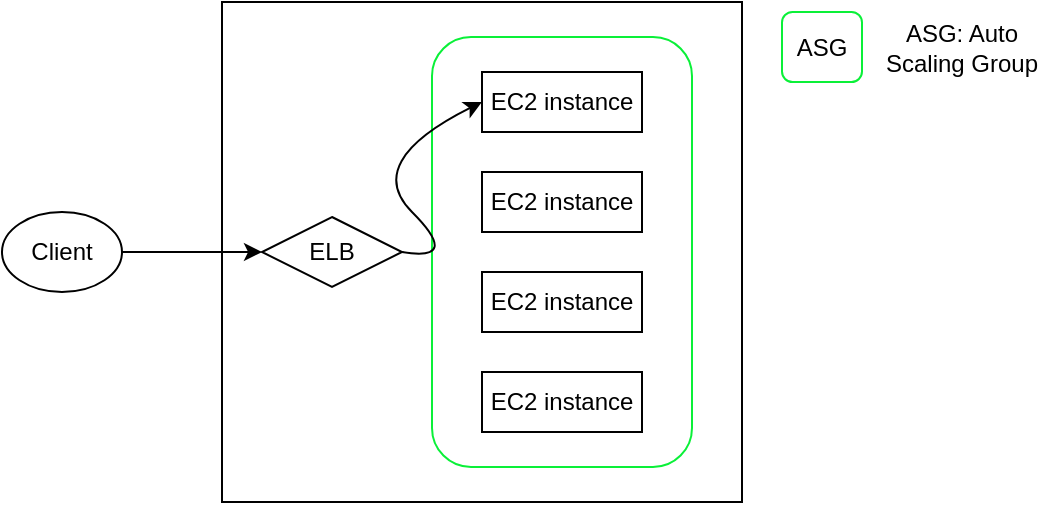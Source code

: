 <mxfile><diagram id="W74bG4iNHIS0X_1ChK6b" name="Page-1"><mxGraphModel dx="717" dy="520" grid="1" gridSize="10" guides="1" tooltips="1" connect="1" arrows="1" fold="1" page="1" pageScale="1" pageWidth="850" pageHeight="1100" math="0" shadow="0"><root><mxCell id="0"/><mxCell id="1" parent="0"/><mxCell id="26" value="" style="rounded=0;whiteSpace=wrap;html=1;" parent="1" vertex="1"><mxGeometry x="190" y="80" width="260" height="250" as="geometry"/></mxCell><mxCell id="35" value="" style="rounded=1;whiteSpace=wrap;html=1;strokeColor=#0AF038;" parent="1" vertex="1"><mxGeometry x="295" y="97.5" width="130" height="215" as="geometry"/></mxCell><mxCell id="27" value="EC2 instance" style="rounded=0;whiteSpace=wrap;html=1;" parent="1" vertex="1"><mxGeometry x="320" y="115" width="80" height="30" as="geometry"/></mxCell><mxCell id="28" value="EC2 instance" style="rounded=0;whiteSpace=wrap;html=1;" parent="1" vertex="1"><mxGeometry x="320" y="165" width="80" height="30" as="geometry"/></mxCell><mxCell id="29" value="EC2 instance" style="rounded=0;whiteSpace=wrap;html=1;" parent="1" vertex="1"><mxGeometry x="320" y="215" width="80" height="30" as="geometry"/></mxCell><mxCell id="30" value="EC2 instance" style="rounded=0;whiteSpace=wrap;html=1;" parent="1" vertex="1"><mxGeometry x="320" y="265" width="80" height="30" as="geometry"/></mxCell><mxCell id="31" value="Client" style="ellipse;whiteSpace=wrap;html=1;" parent="1" vertex="1"><mxGeometry x="80" y="185" width="60" height="40" as="geometry"/></mxCell><mxCell id="32" value="ELB" style="rhombus;whiteSpace=wrap;html=1;" parent="1" vertex="1"><mxGeometry x="210" y="187.5" width="70" height="35" as="geometry"/></mxCell><mxCell id="33" value="" style="endArrow=classic;html=1;exitX=1;exitY=0.5;exitDx=0;exitDy=0;entryX=0;entryY=0.5;entryDx=0;entryDy=0;" parent="1" source="31" target="32" edge="1"><mxGeometry width="50" height="50" relative="1" as="geometry"><mxPoint x="260" y="210" as="sourcePoint"/><mxPoint x="310" y="160" as="targetPoint"/></mxGeometry></mxCell><mxCell id="34" value="" style="curved=1;endArrow=classic;html=1;entryX=0;entryY=0.5;entryDx=0;entryDy=0;exitX=1;exitY=0.5;exitDx=0;exitDy=0;" parent="1" source="32" target="27" edge="1"><mxGeometry width="50" height="50" relative="1" as="geometry"><mxPoint x="260" y="210" as="sourcePoint"/><mxPoint x="310" y="160" as="targetPoint"/><Array as="points"><mxPoint x="310" y="210"/><mxPoint x="260" y="160"/></Array></mxGeometry></mxCell><mxCell id="36" value="ASG" style="rounded=1;whiteSpace=wrap;html=1;strokeColor=#0AF038;" parent="1" vertex="1"><mxGeometry x="470" y="85" width="40" height="35" as="geometry"/></mxCell><mxCell id="37" value="ASG: Auto Scaling Group" style="text;html=1;strokeColor=none;fillColor=none;align=center;verticalAlign=middle;whiteSpace=wrap;rounded=0;" parent="1" vertex="1"><mxGeometry x="520" y="87.5" width="80" height="30" as="geometry"/></mxCell></root></mxGraphModel></diagram></mxfile>